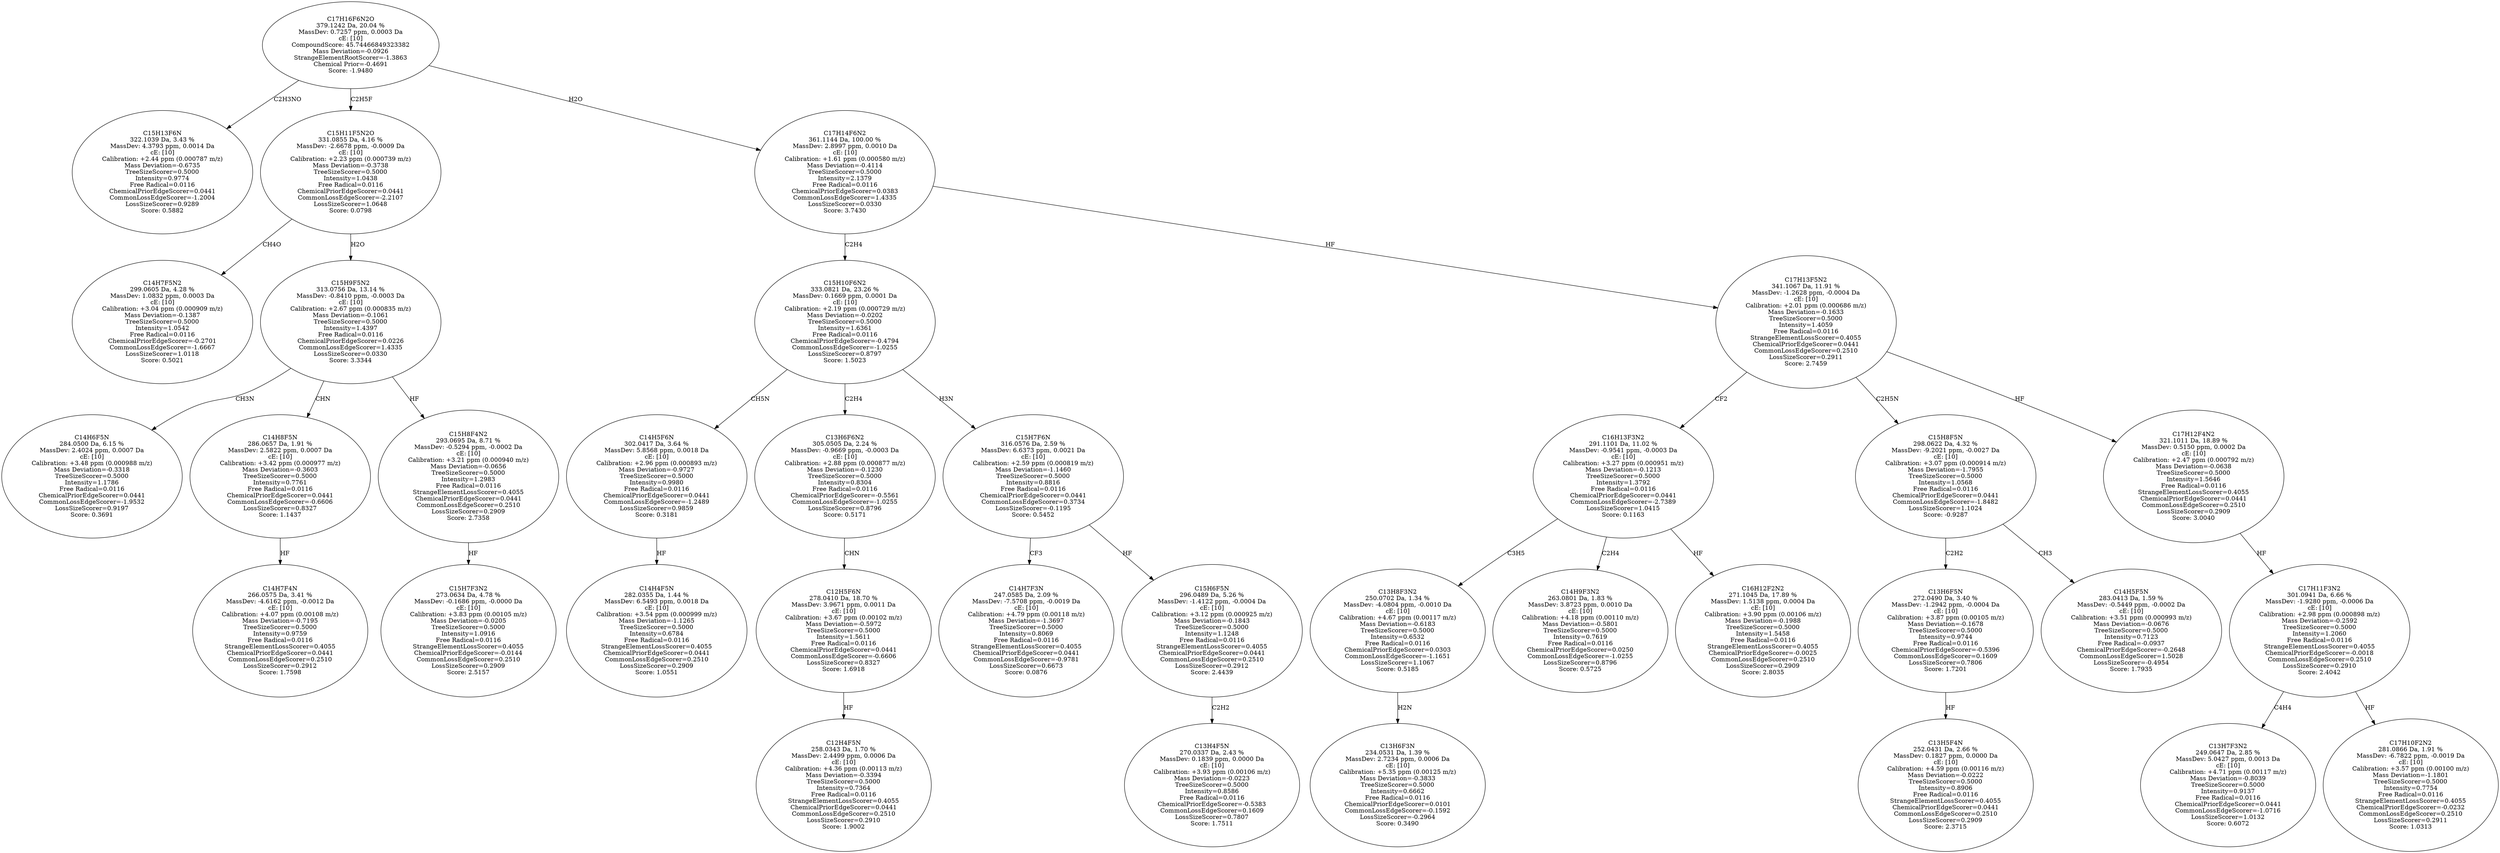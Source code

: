 strict digraph {
v1 [label="C15H13F6N\n322.1039 Da, 3.43 %\nMassDev: 4.3793 ppm, 0.0014 Da\ncE: [10]\nCalibration: +2.44 ppm (0.000787 m/z)\nMass Deviation=-0.6735\nTreeSizeScorer=0.5000\nIntensity=0.9774\nFree Radical=0.0116\nChemicalPriorEdgeScorer=0.0441\nCommonLossEdgeScorer=-1.2004\nLossSizeScorer=0.9289\nScore: 0.5882"];
v2 [label="C14H7F5N2\n299.0605 Da, 4.28 %\nMassDev: 1.0832 ppm, 0.0003 Da\ncE: [10]\nCalibration: +3.04 ppm (0.000909 m/z)\nMass Deviation=-0.1387\nTreeSizeScorer=0.5000\nIntensity=1.0542\nFree Radical=0.0116\nChemicalPriorEdgeScorer=-0.2701\nCommonLossEdgeScorer=-1.6667\nLossSizeScorer=1.0118\nScore: 0.5021"];
v3 [label="C14H6F5N\n284.0500 Da, 6.15 %\nMassDev: 2.4024 ppm, 0.0007 Da\ncE: [10]\nCalibration: +3.48 ppm (0.000988 m/z)\nMass Deviation=-0.3318\nTreeSizeScorer=0.5000\nIntensity=1.1786\nFree Radical=0.0116\nChemicalPriorEdgeScorer=0.0441\nCommonLossEdgeScorer=-1.9532\nLossSizeScorer=0.9197\nScore: 0.3691"];
v4 [label="C14H7F4N\n266.0575 Da, 3.41 %\nMassDev: -4.6162 ppm, -0.0012 Da\ncE: [10]\nCalibration: +4.07 ppm (0.00108 m/z)\nMass Deviation=-0.7195\nTreeSizeScorer=0.5000\nIntensity=0.9759\nFree Radical=0.0116\nStrangeElementLossScorer=0.4055\nChemicalPriorEdgeScorer=0.0441\nCommonLossEdgeScorer=0.2510\nLossSizeScorer=0.2912\nScore: 1.7598"];
v5 [label="C14H8F5N\n286.0657 Da, 1.91 %\nMassDev: 2.5822 ppm, 0.0007 Da\ncE: [10]\nCalibration: +3.42 ppm (0.000977 m/z)\nMass Deviation=-0.3603\nTreeSizeScorer=0.5000\nIntensity=0.7761\nFree Radical=0.0116\nChemicalPriorEdgeScorer=0.0441\nCommonLossEdgeScorer=-0.6606\nLossSizeScorer=0.8327\nScore: 1.1437"];
v6 [label="C15H7F3N2\n273.0634 Da, 4.78 %\nMassDev: -0.1686 ppm, -0.0000 Da\ncE: [10]\nCalibration: +3.83 ppm (0.00105 m/z)\nMass Deviation=-0.0205\nTreeSizeScorer=0.5000\nIntensity=1.0916\nFree Radical=0.0116\nStrangeElementLossScorer=0.4055\nChemicalPriorEdgeScorer=-0.0144\nCommonLossEdgeScorer=0.2510\nLossSizeScorer=0.2909\nScore: 2.5157"];
v7 [label="C15H8F4N2\n293.0695 Da, 8.71 %\nMassDev: -0.5294 ppm, -0.0002 Da\ncE: [10]\nCalibration: +3.21 ppm (0.000940 m/z)\nMass Deviation=-0.0656\nTreeSizeScorer=0.5000\nIntensity=1.2983\nFree Radical=0.0116\nStrangeElementLossScorer=0.4055\nChemicalPriorEdgeScorer=0.0441\nCommonLossEdgeScorer=0.2510\nLossSizeScorer=0.2909\nScore: 2.7358"];
v8 [label="C15H9F5N2\n313.0756 Da, 13.14 %\nMassDev: -0.8410 ppm, -0.0003 Da\ncE: [10]\nCalibration: +2.67 ppm (0.000835 m/z)\nMass Deviation=-0.1061\nTreeSizeScorer=0.5000\nIntensity=1.4397\nFree Radical=0.0116\nChemicalPriorEdgeScorer=0.0226\nCommonLossEdgeScorer=1.4335\nLossSizeScorer=0.0330\nScore: 3.3344"];
v9 [label="C15H11F5N2O\n331.0855 Da, 4.16 %\nMassDev: -2.6678 ppm, -0.0009 Da\ncE: [10]\nCalibration: +2.23 ppm (0.000739 m/z)\nMass Deviation=-0.3738\nTreeSizeScorer=0.5000\nIntensity=1.0438\nFree Radical=0.0116\nChemicalPriorEdgeScorer=0.0441\nCommonLossEdgeScorer=-2.2107\nLossSizeScorer=1.0648\nScore: 0.0798"];
v10 [label="C14H4F5N\n282.0355 Da, 1.44 %\nMassDev: 6.5493 ppm, 0.0018 Da\ncE: [10]\nCalibration: +3.54 ppm (0.000999 m/z)\nMass Deviation=-1.1265\nTreeSizeScorer=0.5000\nIntensity=0.6784\nFree Radical=0.0116\nStrangeElementLossScorer=0.4055\nChemicalPriorEdgeScorer=0.0441\nCommonLossEdgeScorer=0.2510\nLossSizeScorer=0.2909\nScore: 1.0551"];
v11 [label="C14H5F6N\n302.0417 Da, 3.64 %\nMassDev: 5.8568 ppm, 0.0018 Da\ncE: [10]\nCalibration: +2.96 ppm (0.000893 m/z)\nMass Deviation=-0.9727\nTreeSizeScorer=0.5000\nIntensity=0.9980\nFree Radical=0.0116\nChemicalPriorEdgeScorer=0.0441\nCommonLossEdgeScorer=-1.2489\nLossSizeScorer=0.9859\nScore: 0.3181"];
v12 [label="C12H4F5N\n258.0343 Da, 1.70 %\nMassDev: 2.4499 ppm, 0.0006 Da\ncE: [10]\nCalibration: +4.36 ppm (0.00113 m/z)\nMass Deviation=-0.3394\nTreeSizeScorer=0.5000\nIntensity=0.7364\nFree Radical=0.0116\nStrangeElementLossScorer=0.4055\nChemicalPriorEdgeScorer=0.0441\nCommonLossEdgeScorer=0.2510\nLossSizeScorer=0.2910\nScore: 1.9002"];
v13 [label="C12H5F6N\n278.0410 Da, 18.70 %\nMassDev: 3.9671 ppm, 0.0011 Da\ncE: [10]\nCalibration: +3.67 ppm (0.00102 m/z)\nMass Deviation=-0.5972\nTreeSizeScorer=0.5000\nIntensity=1.5611\nFree Radical=0.0116\nChemicalPriorEdgeScorer=0.0441\nCommonLossEdgeScorer=-0.6606\nLossSizeScorer=0.8327\nScore: 1.6918"];
v14 [label="C13H6F6N2\n305.0505 Da, 2.24 %\nMassDev: -0.9669 ppm, -0.0003 Da\ncE: [10]\nCalibration: +2.88 ppm (0.000877 m/z)\nMass Deviation=-0.1230\nTreeSizeScorer=0.5000\nIntensity=0.8304\nFree Radical=0.0116\nChemicalPriorEdgeScorer=-0.5561\nCommonLossEdgeScorer=-1.0255\nLossSizeScorer=0.8796\nScore: 0.5171"];
v15 [label="C14H7F3N\n247.0585 Da, 2.09 %\nMassDev: -7.5708 ppm, -0.0019 Da\ncE: [10]\nCalibration: +4.79 ppm (0.00118 m/z)\nMass Deviation=-1.3697\nTreeSizeScorer=0.5000\nIntensity=0.8069\nFree Radical=0.0116\nStrangeElementLossScorer=0.4055\nChemicalPriorEdgeScorer=0.0441\nCommonLossEdgeScorer=-0.9781\nLossSizeScorer=0.6673\nScore: 0.0876"];
v16 [label="C13H4F5N\n270.0337 Da, 2.43 %\nMassDev: 0.1839 ppm, 0.0000 Da\ncE: [10]\nCalibration: +3.93 ppm (0.00106 m/z)\nMass Deviation=-0.0223\nTreeSizeScorer=0.5000\nIntensity=0.8586\nFree Radical=0.0116\nChemicalPriorEdgeScorer=-0.5383\nCommonLossEdgeScorer=0.1609\nLossSizeScorer=0.7807\nScore: 1.7511"];
v17 [label="C15H6F5N\n296.0489 Da, 5.26 %\nMassDev: -1.4122 ppm, -0.0004 Da\ncE: [10]\nCalibration: +3.12 ppm (0.000925 m/z)\nMass Deviation=-0.1843\nTreeSizeScorer=0.5000\nIntensity=1.1248\nFree Radical=0.0116\nStrangeElementLossScorer=0.4055\nChemicalPriorEdgeScorer=0.0441\nCommonLossEdgeScorer=0.2510\nLossSizeScorer=0.2912\nScore: 2.4439"];
v18 [label="C15H7F6N\n316.0576 Da, 2.59 %\nMassDev: 6.6373 ppm, 0.0021 Da\ncE: [10]\nCalibration: +2.59 ppm (0.000819 m/z)\nMass Deviation=-1.1460\nTreeSizeScorer=0.5000\nIntensity=0.8816\nFree Radical=0.0116\nChemicalPriorEdgeScorer=0.0441\nCommonLossEdgeScorer=0.3734\nLossSizeScorer=-0.1195\nScore: 0.5452"];
v19 [label="C15H10F6N2\n333.0821 Da, 23.26 %\nMassDev: 0.1669 ppm, 0.0001 Da\ncE: [10]\nCalibration: +2.19 ppm (0.000729 m/z)\nMass Deviation=-0.0202\nTreeSizeScorer=0.5000\nIntensity=1.6361\nFree Radical=0.0116\nChemicalPriorEdgeScorer=-0.4794\nCommonLossEdgeScorer=-1.0255\nLossSizeScorer=0.8797\nScore: 1.5023"];
v20 [label="C13H6F3N\n234.0531 Da, 1.39 %\nMassDev: 2.7234 ppm, 0.0006 Da\ncE: [10]\nCalibration: +5.35 ppm (0.00125 m/z)\nMass Deviation=-0.3833\nTreeSizeScorer=0.5000\nIntensity=0.6662\nFree Radical=0.0116\nChemicalPriorEdgeScorer=0.0101\nCommonLossEdgeScorer=-0.1592\nLossSizeScorer=-0.2964\nScore: 0.3490"];
v21 [label="C13H8F3N2\n250.0702 Da, 1.34 %\nMassDev: -4.0804 ppm, -0.0010 Da\ncE: [10]\nCalibration: +4.67 ppm (0.00117 m/z)\nMass Deviation=-0.6183\nTreeSizeScorer=0.5000\nIntensity=0.6532\nFree Radical=0.0116\nChemicalPriorEdgeScorer=0.0303\nCommonLossEdgeScorer=-1.1651\nLossSizeScorer=1.1067\nScore: 0.5185"];
v22 [label="C14H9F3N2\n263.0801 Da, 1.83 %\nMassDev: 3.8723 ppm, 0.0010 Da\ncE: [10]\nCalibration: +4.18 ppm (0.00110 m/z)\nMass Deviation=-0.5801\nTreeSizeScorer=0.5000\nIntensity=0.7619\nFree Radical=0.0116\nChemicalPriorEdgeScorer=0.0250\nCommonLossEdgeScorer=-1.0255\nLossSizeScorer=0.8796\nScore: 0.5725"];
v23 [label="C16H12F2N2\n271.1045 Da, 17.89 %\nMassDev: 1.5138 ppm, 0.0004 Da\ncE: [10]\nCalibration: +3.90 ppm (0.00106 m/z)\nMass Deviation=-0.1988\nTreeSizeScorer=0.5000\nIntensity=1.5458\nFree Radical=0.0116\nStrangeElementLossScorer=0.4055\nChemicalPriorEdgeScorer=-0.0025\nCommonLossEdgeScorer=0.2510\nLossSizeScorer=0.2909\nScore: 2.8035"];
v24 [label="C16H13F3N2\n291.1101 Da, 11.02 %\nMassDev: -0.9541 ppm, -0.0003 Da\ncE: [10]\nCalibration: +3.27 ppm (0.000951 m/z)\nMass Deviation=-0.1213\nTreeSizeScorer=0.5000\nIntensity=1.3792\nFree Radical=0.0116\nChemicalPriorEdgeScorer=0.0441\nCommonLossEdgeScorer=-2.7389\nLossSizeScorer=1.0415\nScore: 0.1163"];
v25 [label="C13H5F4N\n252.0431 Da, 2.66 %\nMassDev: 0.1827 ppm, 0.0000 Da\ncE: [10]\nCalibration: +4.59 ppm (0.00116 m/z)\nMass Deviation=-0.0222\nTreeSizeScorer=0.5000\nIntensity=0.8906\nFree Radical=0.0116\nStrangeElementLossScorer=0.4055\nChemicalPriorEdgeScorer=0.0441\nCommonLossEdgeScorer=0.2510\nLossSizeScorer=0.2909\nScore: 2.3715"];
v26 [label="C13H6F5N\n272.0490 Da, 3.40 %\nMassDev: -1.2942 ppm, -0.0004 Da\ncE: [10]\nCalibration: +3.87 ppm (0.00105 m/z)\nMass Deviation=-0.1678\nTreeSizeScorer=0.5000\nIntensity=0.9744\nFree Radical=0.0116\nChemicalPriorEdgeScorer=-0.5396\nCommonLossEdgeScorer=0.1609\nLossSizeScorer=0.7806\nScore: 1.7201"];
v27 [label="C14H5F5N\n283.0413 Da, 1.59 %\nMassDev: -0.5449 ppm, -0.0002 Da\ncE: [10]\nCalibration: +3.51 ppm (0.000993 m/z)\nMass Deviation=-0.0676\nTreeSizeScorer=0.5000\nIntensity=0.7123\nFree Radical=-0.0937\nChemicalPriorEdgeScorer=-0.2648\nCommonLossEdgeScorer=1.5028\nLossSizeScorer=-0.4954\nScore: 1.7935"];
v28 [label="C15H8F5N\n298.0622 Da, 4.32 %\nMassDev: -9.2021 ppm, -0.0027 Da\ncE: [10]\nCalibration: +3.07 ppm (0.000914 m/z)\nMass Deviation=-1.7955\nTreeSizeScorer=0.5000\nIntensity=1.0568\nFree Radical=0.0116\nChemicalPriorEdgeScorer=0.0441\nCommonLossEdgeScorer=-1.8482\nLossSizeScorer=1.1024\nScore: -0.9287"];
v29 [label="C13H7F3N2\n249.0647 Da, 2.85 %\nMassDev: 5.0427 ppm, 0.0013 Da\ncE: [10]\nCalibration: +4.71 ppm (0.00117 m/z)\nMass Deviation=-0.8039\nTreeSizeScorer=0.5000\nIntensity=0.9137\nFree Radical=0.0116\nChemicalPriorEdgeScorer=0.0441\nCommonLossEdgeScorer=-1.0716\nLossSizeScorer=1.0132\nScore: 0.6072"];
v30 [label="C17H10F2N2\n281.0866 Da, 1.91 %\nMassDev: -6.7822 ppm, -0.0019 Da\ncE: [10]\nCalibration: +3.57 ppm (0.00100 m/z)\nMass Deviation=-1.1801\nTreeSizeScorer=0.5000\nIntensity=0.7754\nFree Radical=0.0116\nStrangeElementLossScorer=0.4055\nChemicalPriorEdgeScorer=-0.0232\nCommonLossEdgeScorer=0.2510\nLossSizeScorer=0.2911\nScore: 1.0313"];
v31 [label="C17H11F3N2\n301.0941 Da, 6.66 %\nMassDev: -1.9280 ppm, -0.0006 Da\ncE: [10]\nCalibration: +2.98 ppm (0.000898 m/z)\nMass Deviation=-0.2592\nTreeSizeScorer=0.5000\nIntensity=1.2060\nFree Radical=0.0116\nStrangeElementLossScorer=0.4055\nChemicalPriorEdgeScorer=-0.0018\nCommonLossEdgeScorer=0.2510\nLossSizeScorer=0.2910\nScore: 2.4042"];
v32 [label="C17H12F4N2\n321.1011 Da, 18.89 %\nMassDev: 0.5150 ppm, 0.0002 Da\ncE: [10]\nCalibration: +2.47 ppm (0.000792 m/z)\nMass Deviation=-0.0638\nTreeSizeScorer=0.5000\nIntensity=1.5646\nFree Radical=0.0116\nStrangeElementLossScorer=0.4055\nChemicalPriorEdgeScorer=0.0441\nCommonLossEdgeScorer=0.2510\nLossSizeScorer=0.2909\nScore: 3.0040"];
v33 [label="C17H13F5N2\n341.1067 Da, 11.91 %\nMassDev: -1.2628 ppm, -0.0004 Da\ncE: [10]\nCalibration: +2.01 ppm (0.000686 m/z)\nMass Deviation=-0.1633\nTreeSizeScorer=0.5000\nIntensity=1.4059\nFree Radical=0.0116\nStrangeElementLossScorer=0.4055\nChemicalPriorEdgeScorer=0.0441\nCommonLossEdgeScorer=0.2510\nLossSizeScorer=0.2911\nScore: 2.7459"];
v34 [label="C17H14F6N2\n361.1144 Da, 100.00 %\nMassDev: 2.8997 ppm, 0.0010 Da\ncE: [10]\nCalibration: +1.61 ppm (0.000580 m/z)\nMass Deviation=-0.4114\nTreeSizeScorer=0.5000\nIntensity=2.1379\nFree Radical=0.0116\nChemicalPriorEdgeScorer=0.0383\nCommonLossEdgeScorer=1.4335\nLossSizeScorer=0.0330\nScore: 3.7430"];
v35 [label="C17H16F6N2O\n379.1242 Da, 20.04 %\nMassDev: 0.7257 ppm, 0.0003 Da\ncE: [10]\nCompoundScore: 45.74466849323382\nMass Deviation=-0.0926\nStrangeElementRootScorer=-1.3863\nChemical Prior=-0.4691\nScore: -1.9480"];
v35 -> v1 [label="C2H3NO"];
v9 -> v2 [label="CH4O"];
v8 -> v3 [label="CH3N"];
v5 -> v4 [label="HF"];
v8 -> v5 [label="CHN"];
v7 -> v6 [label="HF"];
v8 -> v7 [label="HF"];
v9 -> v8 [label="H2O"];
v35 -> v9 [label="C2H5F"];
v11 -> v10 [label="HF"];
v19 -> v11 [label="CH5N"];
v13 -> v12 [label="HF"];
v14 -> v13 [label="CHN"];
v19 -> v14 [label="C2H4"];
v18 -> v15 [label="CF3"];
v17 -> v16 [label="C2H2"];
v18 -> v17 [label="HF"];
v19 -> v18 [label="H3N"];
v34 -> v19 [label="C2H4"];
v21 -> v20 [label="H2N"];
v24 -> v21 [label="C3H5"];
v24 -> v22 [label="C2H4"];
v24 -> v23 [label="HF"];
v33 -> v24 [label="CF2"];
v26 -> v25 [label="HF"];
v28 -> v26 [label="C2H2"];
v28 -> v27 [label="CH3"];
v33 -> v28 [label="C2H5N"];
v31 -> v29 [label="C4H4"];
v31 -> v30 [label="HF"];
v32 -> v31 [label="HF"];
v33 -> v32 [label="HF"];
v34 -> v33 [label="HF"];
v35 -> v34 [label="H2O"];
}